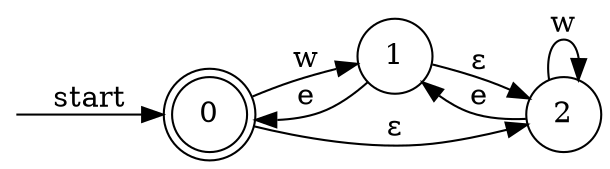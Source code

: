 digraph enfa {
    rankdir = LR;
    node [shape = doublecircle];    __start [style = invis, shape = point];
    __start -> "0" [ label = "start" ];
    node [shape = doublecircle]; "0"
    node [shape = circle];
    "1" -> "0" [ label = "e" ];
    "0" -> "1" [ label = "w" ];
    "2" -> "1" [ label = "e" ];
    "1" -> "2" [ label = "&epsilon;" ];
    "2" -> "2" [ label = "w" ];
    "0" -> "2" [ label = "&epsilon;" ];
}
